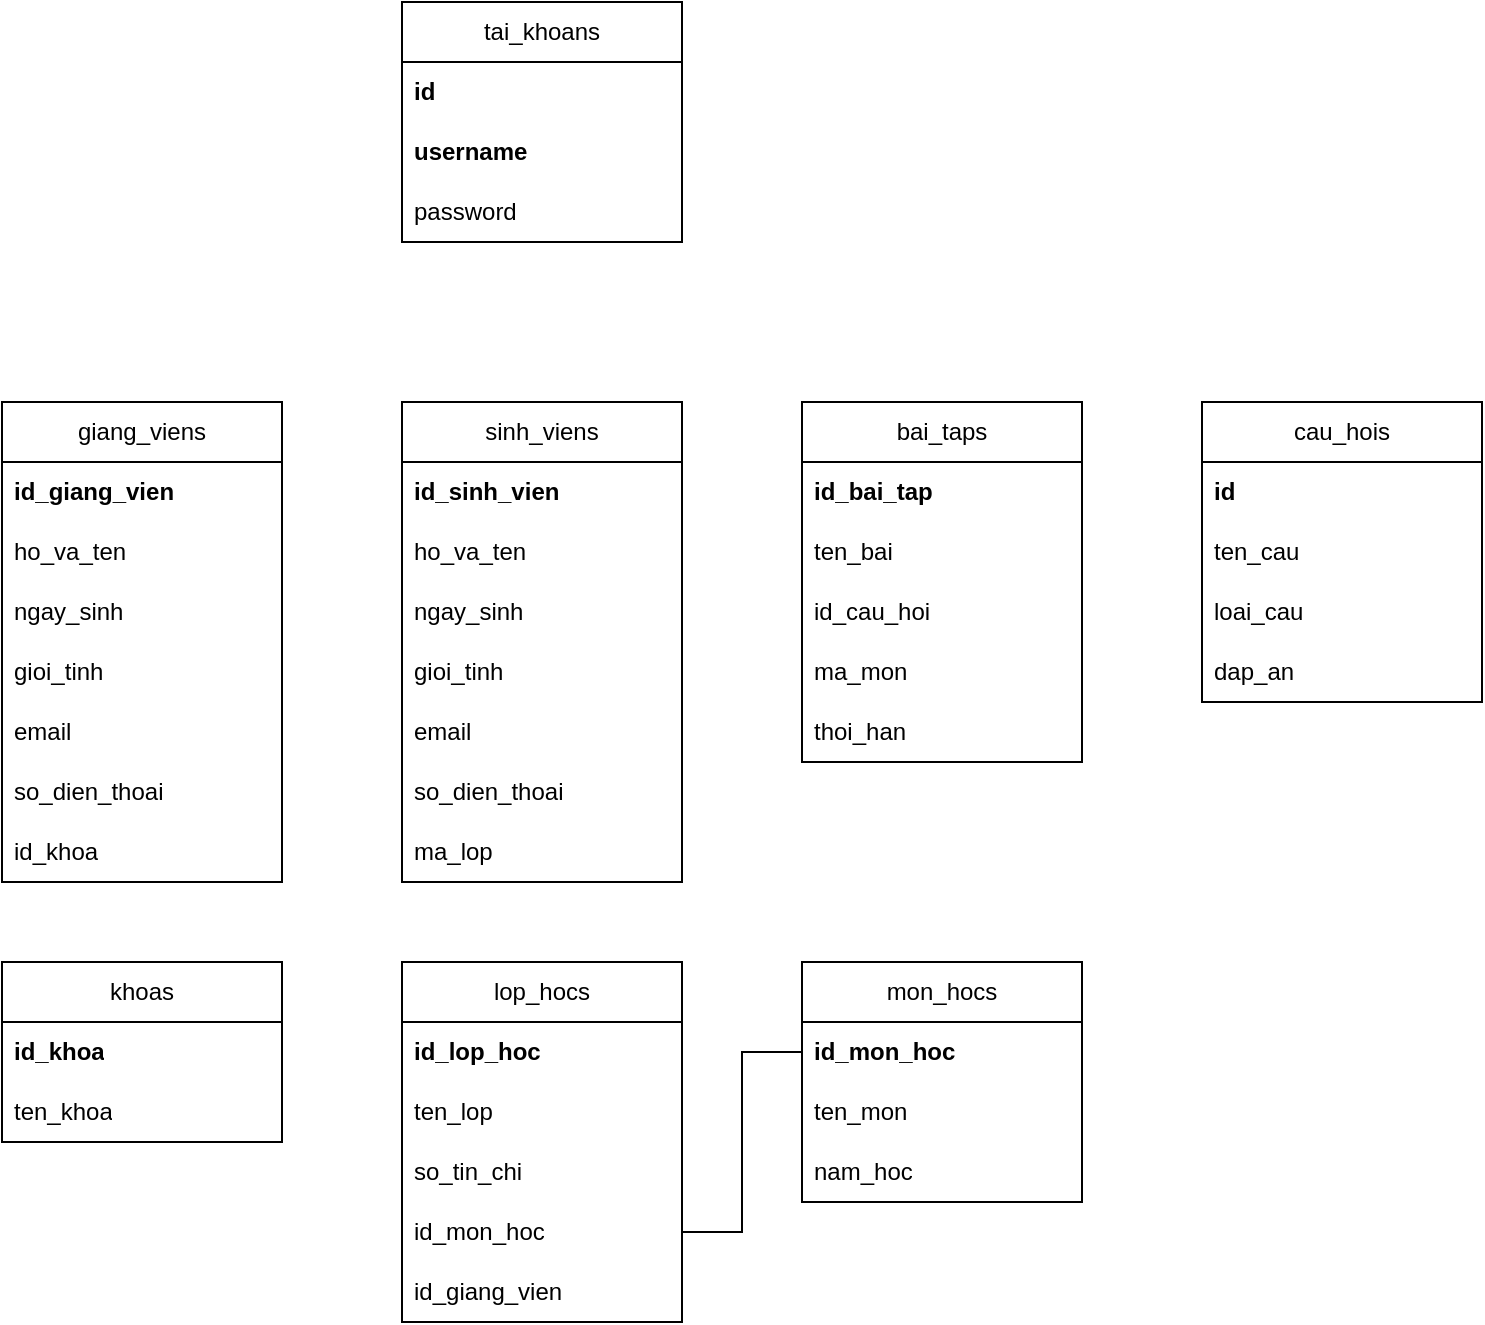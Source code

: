 <mxfile version="24.8.0">
  <diagram id="C5RBs43oDa-KdzZeNtuy" name="CSDL">
    <mxGraphModel dx="756" dy="1557" grid="1" gridSize="10" guides="1" tooltips="1" connect="1" arrows="1" fold="1" page="1" pageScale="1" pageWidth="827" pageHeight="1169" math="0" shadow="0">
      <root>
        <mxCell id="WIyWlLk6GJQsqaUBKTNV-0" />
        <mxCell id="WIyWlLk6GJQsqaUBKTNV-1" parent="WIyWlLk6GJQsqaUBKTNV-0" />
        <mxCell id="Xi4XEMBY4LixopkFGiNW-0" value="giang_viens" style="swimlane;fontStyle=0;childLayout=stackLayout;horizontal=1;startSize=30;horizontalStack=0;resizeParent=1;resizeParentMax=0;resizeLast=0;collapsible=1;marginBottom=0;whiteSpace=wrap;html=1;" vertex="1" parent="WIyWlLk6GJQsqaUBKTNV-1">
          <mxGeometry x="200" y="120" width="140" height="240" as="geometry" />
        </mxCell>
        <mxCell id="Xi4XEMBY4LixopkFGiNW-1" value="id_giang_vien" style="text;strokeColor=none;fillColor=none;align=left;verticalAlign=middle;spacingLeft=4;spacingRight=4;overflow=hidden;points=[[0,0.5],[1,0.5]];portConstraint=eastwest;rotatable=0;whiteSpace=wrap;html=1;fontStyle=1" vertex="1" parent="Xi4XEMBY4LixopkFGiNW-0">
          <mxGeometry y="30" width="140" height="30" as="geometry" />
        </mxCell>
        <mxCell id="Xi4XEMBY4LixopkFGiNW-2" value="ho_va_ten" style="text;strokeColor=none;fillColor=none;align=left;verticalAlign=middle;spacingLeft=4;spacingRight=4;overflow=hidden;points=[[0,0.5],[1,0.5]];portConstraint=eastwest;rotatable=0;whiteSpace=wrap;html=1;" vertex="1" parent="Xi4XEMBY4LixopkFGiNW-0">
          <mxGeometry y="60" width="140" height="30" as="geometry" />
        </mxCell>
        <mxCell id="Xi4XEMBY4LixopkFGiNW-3" value="ngay_sinh" style="text;strokeColor=none;fillColor=none;align=left;verticalAlign=middle;spacingLeft=4;spacingRight=4;overflow=hidden;points=[[0,0.5],[1,0.5]];portConstraint=eastwest;rotatable=0;whiteSpace=wrap;html=1;" vertex="1" parent="Xi4XEMBY4LixopkFGiNW-0">
          <mxGeometry y="90" width="140" height="30" as="geometry" />
        </mxCell>
        <mxCell id="Xi4XEMBY4LixopkFGiNW-4" value="gioi_tinh" style="text;strokeColor=none;fillColor=none;align=left;verticalAlign=middle;spacingLeft=4;spacingRight=4;overflow=hidden;points=[[0,0.5],[1,0.5]];portConstraint=eastwest;rotatable=0;whiteSpace=wrap;html=1;" vertex="1" parent="Xi4XEMBY4LixopkFGiNW-0">
          <mxGeometry y="120" width="140" height="30" as="geometry" />
        </mxCell>
        <mxCell id="Xi4XEMBY4LixopkFGiNW-6" value="email" style="text;strokeColor=none;fillColor=none;align=left;verticalAlign=middle;spacingLeft=4;spacingRight=4;overflow=hidden;points=[[0,0.5],[1,0.5]];portConstraint=eastwest;rotatable=0;whiteSpace=wrap;html=1;" vertex="1" parent="Xi4XEMBY4LixopkFGiNW-0">
          <mxGeometry y="150" width="140" height="30" as="geometry" />
        </mxCell>
        <mxCell id="Xi4XEMBY4LixopkFGiNW-7" value="so_dien_thoai" style="text;strokeColor=none;fillColor=none;align=left;verticalAlign=middle;spacingLeft=4;spacingRight=4;overflow=hidden;points=[[0,0.5],[1,0.5]];portConstraint=eastwest;rotatable=0;whiteSpace=wrap;html=1;" vertex="1" parent="Xi4XEMBY4LixopkFGiNW-0">
          <mxGeometry y="180" width="140" height="30" as="geometry" />
        </mxCell>
        <mxCell id="Xi4XEMBY4LixopkFGiNW-5" value="id_khoa" style="text;strokeColor=none;fillColor=none;align=left;verticalAlign=middle;spacingLeft=4;spacingRight=4;overflow=hidden;points=[[0,0.5],[1,0.5]];portConstraint=eastwest;rotatable=0;whiteSpace=wrap;html=1;" vertex="1" parent="Xi4XEMBY4LixopkFGiNW-0">
          <mxGeometry y="210" width="140" height="30" as="geometry" />
        </mxCell>
        <mxCell id="Xi4XEMBY4LixopkFGiNW-9" value="sinh_viens" style="swimlane;fontStyle=0;childLayout=stackLayout;horizontal=1;startSize=30;horizontalStack=0;resizeParent=1;resizeParentMax=0;resizeLast=0;collapsible=1;marginBottom=0;whiteSpace=wrap;html=1;" vertex="1" parent="WIyWlLk6GJQsqaUBKTNV-1">
          <mxGeometry x="400" y="120" width="140" height="240" as="geometry" />
        </mxCell>
        <mxCell id="Xi4XEMBY4LixopkFGiNW-10" value="id_sinh_vien" style="text;strokeColor=none;fillColor=none;align=left;verticalAlign=middle;spacingLeft=4;spacingRight=4;overflow=hidden;points=[[0,0.5],[1,0.5]];portConstraint=eastwest;rotatable=0;whiteSpace=wrap;html=1;fontStyle=1" vertex="1" parent="Xi4XEMBY4LixopkFGiNW-9">
          <mxGeometry y="30" width="140" height="30" as="geometry" />
        </mxCell>
        <mxCell id="Xi4XEMBY4LixopkFGiNW-11" value="ho_va_ten" style="text;strokeColor=none;fillColor=none;align=left;verticalAlign=middle;spacingLeft=4;spacingRight=4;overflow=hidden;points=[[0,0.5],[1,0.5]];portConstraint=eastwest;rotatable=0;whiteSpace=wrap;html=1;" vertex="1" parent="Xi4XEMBY4LixopkFGiNW-9">
          <mxGeometry y="60" width="140" height="30" as="geometry" />
        </mxCell>
        <mxCell id="Xi4XEMBY4LixopkFGiNW-12" value="ngay_sinh" style="text;strokeColor=none;fillColor=none;align=left;verticalAlign=middle;spacingLeft=4;spacingRight=4;overflow=hidden;points=[[0,0.5],[1,0.5]];portConstraint=eastwest;rotatable=0;whiteSpace=wrap;html=1;" vertex="1" parent="Xi4XEMBY4LixopkFGiNW-9">
          <mxGeometry y="90" width="140" height="30" as="geometry" />
        </mxCell>
        <mxCell id="Xi4XEMBY4LixopkFGiNW-13" value="gioi_tinh" style="text;strokeColor=none;fillColor=none;align=left;verticalAlign=middle;spacingLeft=4;spacingRight=4;overflow=hidden;points=[[0,0.5],[1,0.5]];portConstraint=eastwest;rotatable=0;whiteSpace=wrap;html=1;" vertex="1" parent="Xi4XEMBY4LixopkFGiNW-9">
          <mxGeometry y="120" width="140" height="30" as="geometry" />
        </mxCell>
        <mxCell id="Xi4XEMBY4LixopkFGiNW-14" value="email" style="text;strokeColor=none;fillColor=none;align=left;verticalAlign=middle;spacingLeft=4;spacingRight=4;overflow=hidden;points=[[0,0.5],[1,0.5]];portConstraint=eastwest;rotatable=0;whiteSpace=wrap;html=1;" vertex="1" parent="Xi4XEMBY4LixopkFGiNW-9">
          <mxGeometry y="150" width="140" height="30" as="geometry" />
        </mxCell>
        <mxCell id="Xi4XEMBY4LixopkFGiNW-15" value="so_dien_thoai" style="text;strokeColor=none;fillColor=none;align=left;verticalAlign=middle;spacingLeft=4;spacingRight=4;overflow=hidden;points=[[0,0.5],[1,0.5]];portConstraint=eastwest;rotatable=0;whiteSpace=wrap;html=1;" vertex="1" parent="Xi4XEMBY4LixopkFGiNW-9">
          <mxGeometry y="180" width="140" height="30" as="geometry" />
        </mxCell>
        <mxCell id="Xi4XEMBY4LixopkFGiNW-16" value="ma_lop" style="text;strokeColor=none;fillColor=none;align=left;verticalAlign=middle;spacingLeft=4;spacingRight=4;overflow=hidden;points=[[0,0.5],[1,0.5]];portConstraint=eastwest;rotatable=0;whiteSpace=wrap;html=1;" vertex="1" parent="Xi4XEMBY4LixopkFGiNW-9">
          <mxGeometry y="210" width="140" height="30" as="geometry" />
        </mxCell>
        <mxCell id="Xi4XEMBY4LixopkFGiNW-17" value="tai_khoans" style="swimlane;fontStyle=0;childLayout=stackLayout;horizontal=1;startSize=30;horizontalStack=0;resizeParent=1;resizeParentMax=0;resizeLast=0;collapsible=1;marginBottom=0;whiteSpace=wrap;html=1;" vertex="1" parent="WIyWlLk6GJQsqaUBKTNV-1">
          <mxGeometry x="400" y="-80" width="140" height="120" as="geometry" />
        </mxCell>
        <mxCell id="Xi4XEMBY4LixopkFGiNW-33" value="id" style="text;strokeColor=none;fillColor=none;align=left;verticalAlign=middle;spacingLeft=4;spacingRight=4;overflow=hidden;points=[[0,0.5],[1,0.5]];portConstraint=eastwest;rotatable=0;whiteSpace=wrap;html=1;fontStyle=1" vertex="1" parent="Xi4XEMBY4LixopkFGiNW-17">
          <mxGeometry y="30" width="140" height="30" as="geometry" />
        </mxCell>
        <mxCell id="Xi4XEMBY4LixopkFGiNW-19" value="username" style="text;strokeColor=none;fillColor=none;align=left;verticalAlign=middle;spacingLeft=4;spacingRight=4;overflow=hidden;points=[[0,0.5],[1,0.5]];portConstraint=eastwest;rotatable=0;whiteSpace=wrap;html=1;fontStyle=1" vertex="1" parent="Xi4XEMBY4LixopkFGiNW-17">
          <mxGeometry y="60" width="140" height="30" as="geometry" />
        </mxCell>
        <mxCell id="Xi4XEMBY4LixopkFGiNW-20" value="password" style="text;strokeColor=none;fillColor=none;align=left;verticalAlign=middle;spacingLeft=4;spacingRight=4;overflow=hidden;points=[[0,0.5],[1,0.5]];portConstraint=eastwest;rotatable=0;whiteSpace=wrap;html=1;" vertex="1" parent="Xi4XEMBY4LixopkFGiNW-17">
          <mxGeometry y="90" width="140" height="30" as="geometry" />
        </mxCell>
        <mxCell id="Xi4XEMBY4LixopkFGiNW-34" value="khoas" style="swimlane;fontStyle=0;childLayout=stackLayout;horizontal=1;startSize=30;horizontalStack=0;resizeParent=1;resizeParentMax=0;resizeLast=0;collapsible=1;marginBottom=0;whiteSpace=wrap;html=1;" vertex="1" parent="WIyWlLk6GJQsqaUBKTNV-1">
          <mxGeometry x="200" y="400" width="140" height="90" as="geometry" />
        </mxCell>
        <mxCell id="Xi4XEMBY4LixopkFGiNW-35" value="id_khoa" style="text;strokeColor=none;fillColor=none;align=left;verticalAlign=middle;spacingLeft=4;spacingRight=4;overflow=hidden;points=[[0,0.5],[1,0.5]];portConstraint=eastwest;rotatable=0;whiteSpace=wrap;html=1;fontStyle=1" vertex="1" parent="Xi4XEMBY4LixopkFGiNW-34">
          <mxGeometry y="30" width="140" height="30" as="geometry" />
        </mxCell>
        <mxCell id="Xi4XEMBY4LixopkFGiNW-36" value="ten_khoa" style="text;strokeColor=none;fillColor=none;align=left;verticalAlign=middle;spacingLeft=4;spacingRight=4;overflow=hidden;points=[[0,0.5],[1,0.5]];portConstraint=eastwest;rotatable=0;whiteSpace=wrap;html=1;" vertex="1" parent="Xi4XEMBY4LixopkFGiNW-34">
          <mxGeometry y="60" width="140" height="30" as="geometry" />
        </mxCell>
        <mxCell id="Xi4XEMBY4LixopkFGiNW-42" value="lop_hocs" style="swimlane;fontStyle=0;childLayout=stackLayout;horizontal=1;startSize=30;horizontalStack=0;resizeParent=1;resizeParentMax=0;resizeLast=0;collapsible=1;marginBottom=0;whiteSpace=wrap;html=1;" vertex="1" parent="WIyWlLk6GJQsqaUBKTNV-1">
          <mxGeometry x="400" y="400" width="140" height="180" as="geometry" />
        </mxCell>
        <mxCell id="Xi4XEMBY4LixopkFGiNW-43" value="id_lop_hoc" style="text;strokeColor=none;fillColor=none;align=left;verticalAlign=middle;spacingLeft=4;spacingRight=4;overflow=hidden;points=[[0,0.5],[1,0.5]];portConstraint=eastwest;rotatable=0;whiteSpace=wrap;html=1;fontStyle=1" vertex="1" parent="Xi4XEMBY4LixopkFGiNW-42">
          <mxGeometry y="30" width="140" height="30" as="geometry" />
        </mxCell>
        <mxCell id="Xi4XEMBY4LixopkFGiNW-44" value="ten_lop" style="text;strokeColor=none;fillColor=none;align=left;verticalAlign=middle;spacingLeft=4;spacingRight=4;overflow=hidden;points=[[0,0.5],[1,0.5]];portConstraint=eastwest;rotatable=0;whiteSpace=wrap;html=1;" vertex="1" parent="Xi4XEMBY4LixopkFGiNW-42">
          <mxGeometry y="60" width="140" height="30" as="geometry" />
        </mxCell>
        <mxCell id="Xi4XEMBY4LixopkFGiNW-56" value="so_tin_chi" style="text;strokeColor=none;fillColor=none;align=left;verticalAlign=middle;spacingLeft=4;spacingRight=4;overflow=hidden;points=[[0,0.5],[1,0.5]];portConstraint=eastwest;rotatable=0;whiteSpace=wrap;html=1;" vertex="1" parent="Xi4XEMBY4LixopkFGiNW-42">
          <mxGeometry y="90" width="140" height="30" as="geometry" />
        </mxCell>
        <mxCell id="Xi4XEMBY4LixopkFGiNW-54" value="id_mon_hoc" style="text;strokeColor=none;fillColor=none;align=left;verticalAlign=middle;spacingLeft=4;spacingRight=4;overflow=hidden;points=[[0,0.5],[1,0.5]];portConstraint=eastwest;rotatable=0;whiteSpace=wrap;html=1;fontStyle=0" vertex="1" parent="Xi4XEMBY4LixopkFGiNW-42">
          <mxGeometry y="120" width="140" height="30" as="geometry" />
        </mxCell>
        <mxCell id="Xi4XEMBY4LixopkFGiNW-55" value="id_giang_vien" style="text;strokeColor=none;fillColor=none;align=left;verticalAlign=middle;spacingLeft=4;spacingRight=4;overflow=hidden;points=[[0,0.5],[1,0.5]];portConstraint=eastwest;rotatable=0;whiteSpace=wrap;html=1;fontStyle=0" vertex="1" parent="Xi4XEMBY4LixopkFGiNW-42">
          <mxGeometry y="150" width="140" height="30" as="geometry" />
        </mxCell>
        <mxCell id="Xi4XEMBY4LixopkFGiNW-47" value="mon_hocs" style="swimlane;fontStyle=0;childLayout=stackLayout;horizontal=1;startSize=30;horizontalStack=0;resizeParent=1;resizeParentMax=0;resizeLast=0;collapsible=1;marginBottom=0;whiteSpace=wrap;html=1;" vertex="1" parent="WIyWlLk6GJQsqaUBKTNV-1">
          <mxGeometry x="600" y="400" width="140" height="120" as="geometry" />
        </mxCell>
        <mxCell id="Xi4XEMBY4LixopkFGiNW-48" value="id_mon_hoc" style="text;strokeColor=none;fillColor=none;align=left;verticalAlign=middle;spacingLeft=4;spacingRight=4;overflow=hidden;points=[[0,0.5],[1,0.5]];portConstraint=eastwest;rotatable=0;whiteSpace=wrap;html=1;fontStyle=1" vertex="1" parent="Xi4XEMBY4LixopkFGiNW-47">
          <mxGeometry y="30" width="140" height="30" as="geometry" />
        </mxCell>
        <mxCell id="Xi4XEMBY4LixopkFGiNW-49" value="ten_mon" style="text;strokeColor=none;fillColor=none;align=left;verticalAlign=middle;spacingLeft=4;spacingRight=4;overflow=hidden;points=[[0,0.5],[1,0.5]];portConstraint=eastwest;rotatable=0;whiteSpace=wrap;html=1;" vertex="1" parent="Xi4XEMBY4LixopkFGiNW-47">
          <mxGeometry y="60" width="140" height="30" as="geometry" />
        </mxCell>
        <mxCell id="Xi4XEMBY4LixopkFGiNW-53" value="nam_hoc" style="text;strokeColor=none;fillColor=none;align=left;verticalAlign=middle;spacingLeft=4;spacingRight=4;overflow=hidden;points=[[0,0.5],[1,0.5]];portConstraint=eastwest;rotatable=0;whiteSpace=wrap;html=1;" vertex="1" parent="Xi4XEMBY4LixopkFGiNW-47">
          <mxGeometry y="90" width="140" height="30" as="geometry" />
        </mxCell>
        <mxCell id="Xi4XEMBY4LixopkFGiNW-57" style="edgeStyle=orthogonalEdgeStyle;rounded=0;orthogonalLoop=1;jettySize=auto;html=1;exitX=0;exitY=0.5;exitDx=0;exitDy=0;entryX=1;entryY=0.5;entryDx=0;entryDy=0;endArrow=none;endFill=0;" edge="1" parent="WIyWlLk6GJQsqaUBKTNV-1" source="Xi4XEMBY4LixopkFGiNW-48" target="Xi4XEMBY4LixopkFGiNW-54">
          <mxGeometry relative="1" as="geometry" />
        </mxCell>
        <mxCell id="Xi4XEMBY4LixopkFGiNW-58" value="bai_taps" style="swimlane;fontStyle=0;childLayout=stackLayout;horizontal=1;startSize=30;horizontalStack=0;resizeParent=1;resizeParentMax=0;resizeLast=0;collapsible=1;marginBottom=0;whiteSpace=wrap;html=1;" vertex="1" parent="WIyWlLk6GJQsqaUBKTNV-1">
          <mxGeometry x="600" y="120" width="140" height="180" as="geometry" />
        </mxCell>
        <mxCell id="Xi4XEMBY4LixopkFGiNW-59" value="id_bai_tap" style="text;strokeColor=none;fillColor=none;align=left;verticalAlign=middle;spacingLeft=4;spacingRight=4;overflow=hidden;points=[[0,0.5],[1,0.5]];portConstraint=eastwest;rotatable=0;whiteSpace=wrap;html=1;fontStyle=1" vertex="1" parent="Xi4XEMBY4LixopkFGiNW-58">
          <mxGeometry y="30" width="140" height="30" as="geometry" />
        </mxCell>
        <mxCell id="Xi4XEMBY4LixopkFGiNW-60" value="ten_bai" style="text;strokeColor=none;fillColor=none;align=left;verticalAlign=middle;spacingLeft=4;spacingRight=4;overflow=hidden;points=[[0,0.5],[1,0.5]];portConstraint=eastwest;rotatable=0;whiteSpace=wrap;html=1;" vertex="1" parent="Xi4XEMBY4LixopkFGiNW-58">
          <mxGeometry y="60" width="140" height="30" as="geometry" />
        </mxCell>
        <mxCell id="Xi4XEMBY4LixopkFGiNW-63" value="id_cau_hoi" style="text;strokeColor=none;fillColor=none;align=left;verticalAlign=middle;spacingLeft=4;spacingRight=4;overflow=hidden;points=[[0,0.5],[1,0.5]];portConstraint=eastwest;rotatable=0;whiteSpace=wrap;html=1;" vertex="1" parent="Xi4XEMBY4LixopkFGiNW-58">
          <mxGeometry y="90" width="140" height="30" as="geometry" />
        </mxCell>
        <mxCell id="Xi4XEMBY4LixopkFGiNW-62" value="ma_mon" style="text;strokeColor=none;fillColor=none;align=left;verticalAlign=middle;spacingLeft=4;spacingRight=4;overflow=hidden;points=[[0,0.5],[1,0.5]];portConstraint=eastwest;rotatable=0;whiteSpace=wrap;html=1;" vertex="1" parent="Xi4XEMBY4LixopkFGiNW-58">
          <mxGeometry y="120" width="140" height="30" as="geometry" />
        </mxCell>
        <mxCell id="Xi4XEMBY4LixopkFGiNW-64" value="thoi_han" style="text;strokeColor=none;fillColor=none;align=left;verticalAlign=middle;spacingLeft=4;spacingRight=4;overflow=hidden;points=[[0,0.5],[1,0.5]];portConstraint=eastwest;rotatable=0;whiteSpace=wrap;html=1;" vertex="1" parent="Xi4XEMBY4LixopkFGiNW-58">
          <mxGeometry y="150" width="140" height="30" as="geometry" />
        </mxCell>
        <mxCell id="Xi4XEMBY4LixopkFGiNW-66" value="cau_hois" style="swimlane;fontStyle=0;childLayout=stackLayout;horizontal=1;startSize=30;horizontalStack=0;resizeParent=1;resizeParentMax=0;resizeLast=0;collapsible=1;marginBottom=0;whiteSpace=wrap;html=1;" vertex="1" parent="WIyWlLk6GJQsqaUBKTNV-1">
          <mxGeometry x="800" y="120" width="140" height="150" as="geometry" />
        </mxCell>
        <mxCell id="Xi4XEMBY4LixopkFGiNW-67" value="id" style="text;strokeColor=none;fillColor=none;align=left;verticalAlign=middle;spacingLeft=4;spacingRight=4;overflow=hidden;points=[[0,0.5],[1,0.5]];portConstraint=eastwest;rotatable=0;whiteSpace=wrap;html=1;fontStyle=1" vertex="1" parent="Xi4XEMBY4LixopkFGiNW-66">
          <mxGeometry y="30" width="140" height="30" as="geometry" />
        </mxCell>
        <mxCell id="Xi4XEMBY4LixopkFGiNW-68" value="ten_cau" style="text;strokeColor=none;fillColor=none;align=left;verticalAlign=middle;spacingLeft=4;spacingRight=4;overflow=hidden;points=[[0,0.5],[1,0.5]];portConstraint=eastwest;rotatable=0;whiteSpace=wrap;html=1;" vertex="1" parent="Xi4XEMBY4LixopkFGiNW-66">
          <mxGeometry y="60" width="140" height="30" as="geometry" />
        </mxCell>
        <mxCell id="Xi4XEMBY4LixopkFGiNW-72" value="loai_cau" style="text;strokeColor=none;fillColor=none;align=left;verticalAlign=middle;spacingLeft=4;spacingRight=4;overflow=hidden;points=[[0,0.5],[1,0.5]];portConstraint=eastwest;rotatable=0;whiteSpace=wrap;html=1;" vertex="1" parent="Xi4XEMBY4LixopkFGiNW-66">
          <mxGeometry y="90" width="140" height="30" as="geometry" />
        </mxCell>
        <mxCell id="Xi4XEMBY4LixopkFGiNW-73" value="dap_an" style="text;strokeColor=none;fillColor=none;align=left;verticalAlign=middle;spacingLeft=4;spacingRight=4;overflow=hidden;points=[[0,0.5],[1,0.5]];portConstraint=eastwest;rotatable=0;whiteSpace=wrap;html=1;" vertex="1" parent="Xi4XEMBY4LixopkFGiNW-66">
          <mxGeometry y="120" width="140" height="30" as="geometry" />
        </mxCell>
      </root>
    </mxGraphModel>
  </diagram>
</mxfile>
